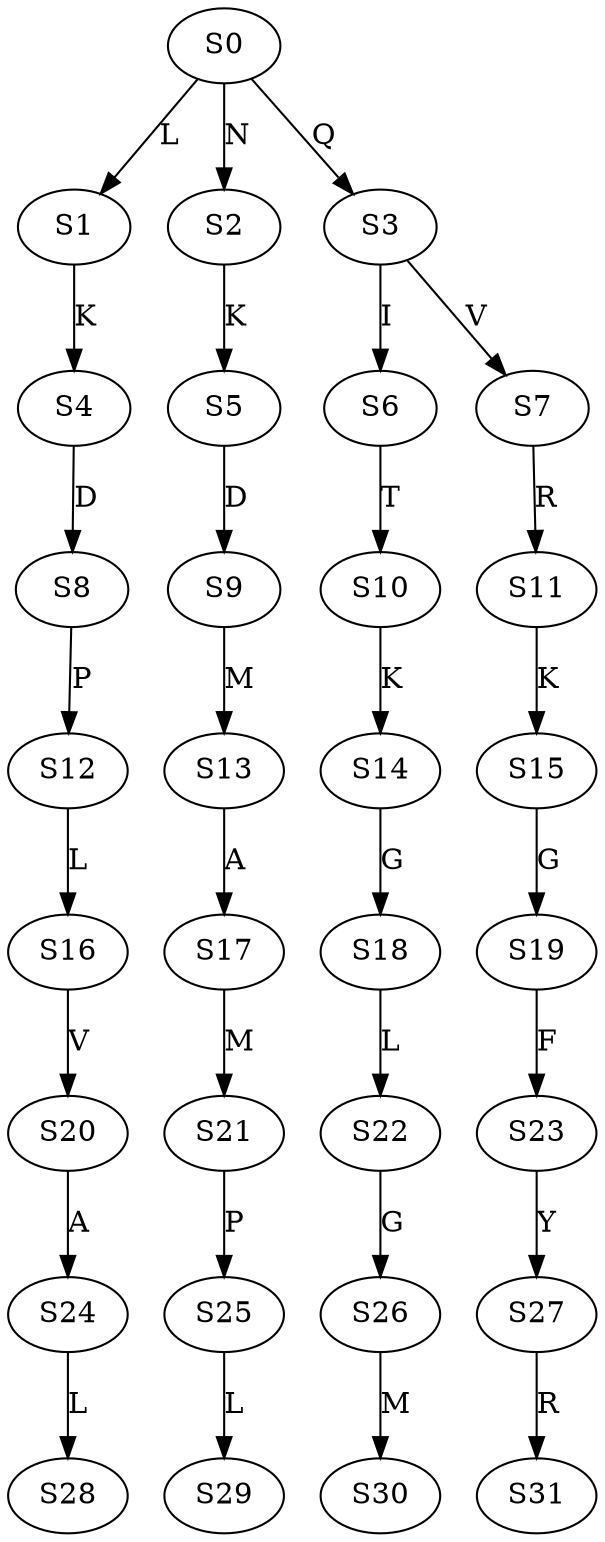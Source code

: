 strict digraph  {
	S0 -> S1 [ label = L ];
	S0 -> S2 [ label = N ];
	S0 -> S3 [ label = Q ];
	S1 -> S4 [ label = K ];
	S2 -> S5 [ label = K ];
	S3 -> S6 [ label = I ];
	S3 -> S7 [ label = V ];
	S4 -> S8 [ label = D ];
	S5 -> S9 [ label = D ];
	S6 -> S10 [ label = T ];
	S7 -> S11 [ label = R ];
	S8 -> S12 [ label = P ];
	S9 -> S13 [ label = M ];
	S10 -> S14 [ label = K ];
	S11 -> S15 [ label = K ];
	S12 -> S16 [ label = L ];
	S13 -> S17 [ label = A ];
	S14 -> S18 [ label = G ];
	S15 -> S19 [ label = G ];
	S16 -> S20 [ label = V ];
	S17 -> S21 [ label = M ];
	S18 -> S22 [ label = L ];
	S19 -> S23 [ label = F ];
	S20 -> S24 [ label = A ];
	S21 -> S25 [ label = P ];
	S22 -> S26 [ label = G ];
	S23 -> S27 [ label = Y ];
	S24 -> S28 [ label = L ];
	S25 -> S29 [ label = L ];
	S26 -> S30 [ label = M ];
	S27 -> S31 [ label = R ];
}
